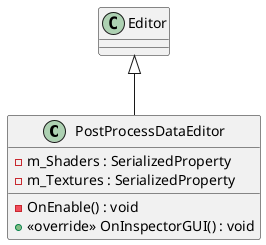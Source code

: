 @startuml
class PostProcessDataEditor {
    - m_Shaders : SerializedProperty
    - m_Textures : SerializedProperty
    - OnEnable() : void
    + <<override>> OnInspectorGUI() : void
}
Editor <|-- PostProcessDataEditor
@enduml
